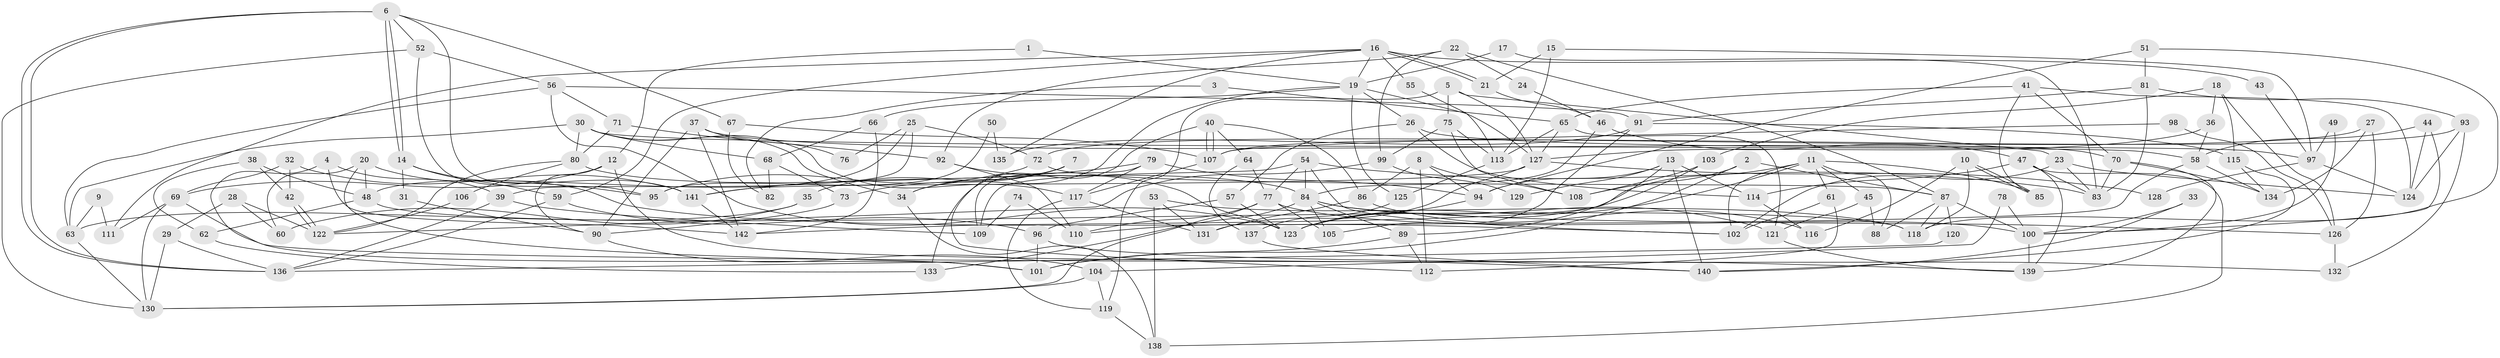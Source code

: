 // coarse degree distribution, {4: 0.28169014084507044, 10: 0.014084507042253521, 8: 0.04225352112676056, 3: 0.08450704225352113, 11: 0.028169014084507043, 12: 0.014084507042253521, 6: 0.14084507042253522, 7: 0.11267605633802817, 5: 0.1267605633802817, 20: 0.014084507042253521, 2: 0.09859154929577464, 9: 0.014084507042253521, 13: 0.028169014084507043}
// Generated by graph-tools (version 1.1) at 2025/18/03/04/25 18:18:47]
// undirected, 142 vertices, 284 edges
graph export_dot {
graph [start="1"]
  node [color=gray90,style=filled];
  1;
  2;
  3;
  4;
  5;
  6;
  7;
  8;
  9;
  10;
  11;
  12;
  13;
  14;
  15;
  16;
  17;
  18;
  19;
  20;
  21;
  22;
  23;
  24;
  25;
  26;
  27;
  28;
  29;
  30;
  31;
  32;
  33;
  34;
  35;
  36;
  37;
  38;
  39;
  40;
  41;
  42;
  43;
  44;
  45;
  46;
  47;
  48;
  49;
  50;
  51;
  52;
  53;
  54;
  55;
  56;
  57;
  58;
  59;
  60;
  61;
  62;
  63;
  64;
  65;
  66;
  67;
  68;
  69;
  70;
  71;
  72;
  73;
  74;
  75;
  76;
  77;
  78;
  79;
  80;
  81;
  82;
  83;
  84;
  85;
  86;
  87;
  88;
  89;
  90;
  91;
  92;
  93;
  94;
  95;
  96;
  97;
  98;
  99;
  100;
  101;
  102;
  103;
  104;
  105;
  106;
  107;
  108;
  109;
  110;
  111;
  112;
  113;
  114;
  115;
  116;
  117;
  118;
  119;
  120;
  121;
  122;
  123;
  124;
  125;
  126;
  127;
  128;
  129;
  130;
  131;
  132;
  133;
  134;
  135;
  136;
  137;
  138;
  139;
  140;
  141;
  142;
  1 -- 19;
  1 -- 12;
  2 -- 101;
  2 -- 87;
  2 -- 108;
  3 -- 82;
  3 -- 65;
  4 -- 142;
  4 -- 39;
  4 -- 101;
  5 -- 119;
  5 -- 75;
  5 -- 23;
  5 -- 127;
  6 -- 14;
  6 -- 14;
  6 -- 136;
  6 -- 136;
  6 -- 52;
  6 -- 67;
  6 -- 141;
  7 -- 112;
  7 -- 34;
  7 -- 35;
  7 -- 73;
  8 -- 108;
  8 -- 94;
  8 -- 86;
  8 -- 112;
  9 -- 111;
  9 -- 63;
  10 -- 85;
  10 -- 85;
  10 -- 118;
  10 -- 116;
  11 -- 61;
  11 -- 88;
  11 -- 45;
  11 -- 85;
  11 -- 102;
  11 -- 123;
  11 -- 142;
  12 -- 90;
  12 -- 140;
  12 -- 69;
  13 -- 89;
  13 -- 94;
  13 -- 114;
  13 -- 129;
  13 -- 140;
  14 -- 59;
  14 -- 31;
  14 -- 95;
  15 -- 21;
  15 -- 97;
  15 -- 113;
  16 -- 59;
  16 -- 21;
  16 -- 21;
  16 -- 19;
  16 -- 43;
  16 -- 55;
  16 -- 111;
  16 -- 135;
  17 -- 83;
  17 -- 19;
  18 -- 36;
  18 -- 126;
  18 -- 103;
  18 -- 115;
  19 -- 127;
  19 -- 26;
  19 -- 34;
  19 -- 66;
  19 -- 125;
  20 -- 102;
  20 -- 101;
  20 -- 48;
  20 -- 60;
  21 -- 46;
  22 -- 87;
  22 -- 92;
  22 -- 24;
  22 -- 99;
  23 -- 102;
  23 -- 83;
  23 -- 124;
  24 -- 46;
  25 -- 48;
  25 -- 39;
  25 -- 72;
  25 -- 76;
  26 -- 114;
  26 -- 57;
  26 -- 97;
  27 -- 134;
  27 -- 72;
  27 -- 126;
  28 -- 60;
  28 -- 122;
  28 -- 29;
  29 -- 130;
  29 -- 136;
  30 -- 58;
  30 -- 117;
  30 -- 34;
  30 -- 63;
  30 -- 68;
  30 -- 80;
  31 -- 90;
  32 -- 141;
  32 -- 42;
  32 -- 69;
  33 -- 100;
  33 -- 140;
  34 -- 138;
  35 -- 63;
  35 -- 60;
  36 -- 58;
  36 -- 127;
  37 -- 70;
  37 -- 142;
  37 -- 76;
  37 -- 90;
  38 -- 62;
  38 -- 48;
  38 -- 42;
  39 -- 136;
  39 -- 109;
  40 -- 107;
  40 -- 107;
  40 -- 64;
  40 -- 86;
  40 -- 133;
  41 -- 85;
  41 -- 70;
  41 -- 65;
  41 -- 124;
  42 -- 122;
  42 -- 122;
  43 -- 97;
  44 -- 124;
  44 -- 100;
  44 -- 58;
  45 -- 121;
  45 -- 88;
  46 -- 47;
  46 -- 84;
  47 -- 114;
  47 -- 138;
  47 -- 83;
  47 -- 139;
  48 -- 118;
  48 -- 62;
  49 -- 100;
  49 -- 97;
  50 -- 95;
  50 -- 135;
  51 -- 118;
  51 -- 81;
  51 -- 94;
  52 -- 56;
  52 -- 95;
  52 -- 130;
  53 -- 138;
  53 -- 131;
  53 -- 118;
  54 -- 83;
  54 -- 84;
  54 -- 77;
  54 -- 102;
  54 -- 109;
  55 -- 113;
  56 -- 71;
  56 -- 63;
  56 -- 91;
  56 -- 123;
  57 -- 123;
  57 -- 96;
  58 -- 134;
  58 -- 110;
  59 -- 96;
  59 -- 136;
  61 -- 112;
  61 -- 102;
  62 -- 133;
  63 -- 130;
  64 -- 137;
  64 -- 77;
  65 -- 121;
  65 -- 113;
  65 -- 127;
  66 -- 142;
  66 -- 68;
  67 -- 107;
  67 -- 82;
  68 -- 73;
  68 -- 82;
  69 -- 111;
  69 -- 130;
  69 -- 139;
  70 -- 139;
  70 -- 83;
  70 -- 134;
  71 -- 92;
  71 -- 80;
  72 -- 95;
  72 -- 87;
  73 -- 90;
  74 -- 109;
  74 -- 110;
  75 -- 108;
  75 -- 113;
  75 -- 99;
  77 -- 130;
  77 -- 100;
  77 -- 105;
  77 -- 110;
  78 -- 100;
  78 -- 104;
  79 -- 94;
  79 -- 141;
  79 -- 109;
  79 -- 117;
  80 -- 122;
  80 -- 84;
  80 -- 106;
  81 -- 83;
  81 -- 93;
  81 -- 91;
  84 -- 105;
  84 -- 89;
  84 -- 121;
  84 -- 126;
  84 -- 133;
  86 -- 116;
  86 -- 131;
  87 -- 100;
  87 -- 88;
  87 -- 118;
  87 -- 120;
  89 -- 101;
  89 -- 112;
  90 -- 104;
  91 -- 105;
  91 -- 115;
  91 -- 135;
  92 -- 110;
  92 -- 123;
  93 -- 124;
  93 -- 107;
  93 -- 132;
  94 -- 123;
  96 -- 132;
  96 -- 101;
  97 -- 124;
  97 -- 128;
  98 -- 107;
  98 -- 126;
  99 -- 122;
  99 -- 129;
  100 -- 139;
  103 -- 123;
  103 -- 108;
  104 -- 130;
  104 -- 119;
  106 -- 122;
  107 -- 117;
  113 -- 125;
  114 -- 116;
  115 -- 134;
  115 -- 140;
  117 -- 131;
  117 -- 119;
  119 -- 138;
  120 -- 136;
  121 -- 139;
  125 -- 137;
  126 -- 132;
  127 -- 128;
  127 -- 131;
  127 -- 141;
  137 -- 140;
  141 -- 142;
}
